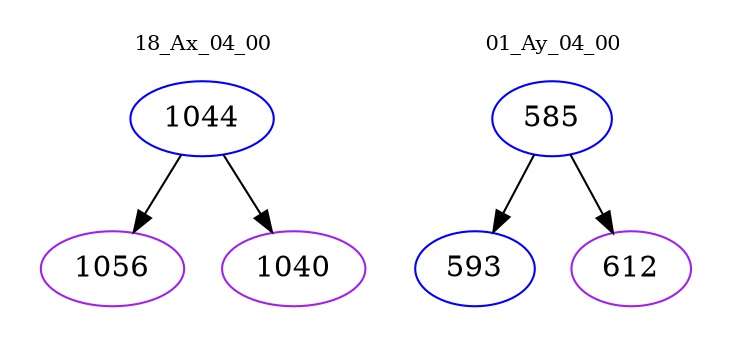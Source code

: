 digraph{
subgraph cluster_0 {
color = white
label = "18_Ax_04_00";
fontsize=10;
T0_1044 [label="1044", color="blue"]
T0_1044 -> T0_1056 [color="black"]
T0_1056 [label="1056", color="purple"]
T0_1044 -> T0_1040 [color="black"]
T0_1040 [label="1040", color="purple"]
}
subgraph cluster_1 {
color = white
label = "01_Ay_04_00";
fontsize=10;
T1_585 [label="585", color="blue"]
T1_585 -> T1_593 [color="black"]
T1_593 [label="593", color="blue"]
T1_585 -> T1_612 [color="black"]
T1_612 [label="612", color="purple"]
}
}
